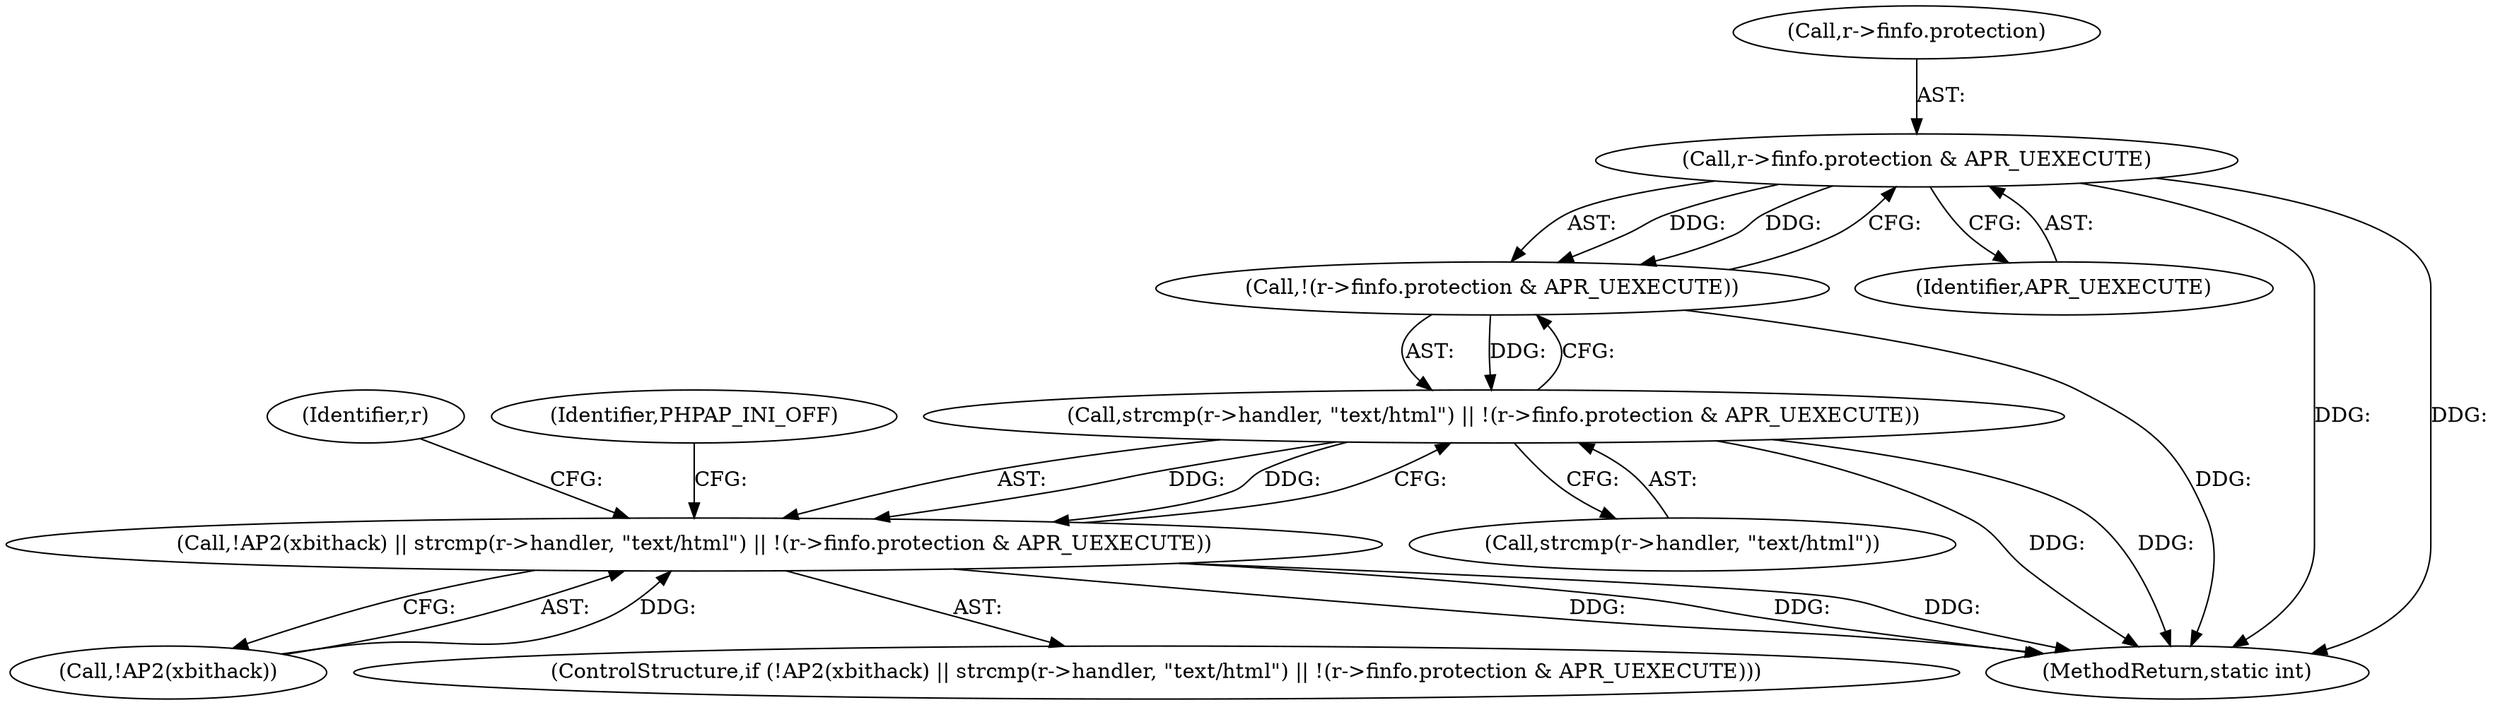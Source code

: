 digraph "0_php-src_23b057742e3cf199612fa8050ae86cae675e214e@pointer" {
"1000230" [label="(Call,r->finfo.protection & APR_UEXECUTE)"];
"1000229" [label="(Call,!(r->finfo.protection & APR_UEXECUTE))"];
"1000223" [label="(Call,strcmp(r->handler, \"text/html\") || !(r->finfo.protection & APR_UEXECUTE))"];
"1000219" [label="(Call,!AP2(xbithack) || strcmp(r->handler, \"text/html\") || !(r->finfo.protection & APR_UEXECUTE))"];
"1000229" [label="(Call,!(r->finfo.protection & APR_UEXECUTE))"];
"1000236" [label="(Identifier,APR_UEXECUTE)"];
"1000230" [label="(Call,r->finfo.protection & APR_UEXECUTE)"];
"1000224" [label="(Call,strcmp(r->handler, \"text/html\"))"];
"1000223" [label="(Call,strcmp(r->handler, \"text/html\") || !(r->finfo.protection & APR_UEXECUTE))"];
"1000220" [label="(Call,!AP2(xbithack))"];
"1000543" [label="(MethodReturn,static int)"];
"1000245" [label="(Identifier,r)"];
"1000219" [label="(Call,!AP2(xbithack) || strcmp(r->handler, \"text/html\") || !(r->finfo.protection & APR_UEXECUTE))"];
"1000218" [label="(ControlStructure,if (!AP2(xbithack) || strcmp(r->handler, \"text/html\") || !(r->finfo.protection & APR_UEXECUTE)))"];
"1000238" [label="(Identifier,PHPAP_INI_OFF)"];
"1000231" [label="(Call,r->finfo.protection)"];
"1000230" -> "1000229"  [label="AST: "];
"1000230" -> "1000236"  [label="CFG: "];
"1000231" -> "1000230"  [label="AST: "];
"1000236" -> "1000230"  [label="AST: "];
"1000229" -> "1000230"  [label="CFG: "];
"1000230" -> "1000543"  [label="DDG: "];
"1000230" -> "1000543"  [label="DDG: "];
"1000230" -> "1000229"  [label="DDG: "];
"1000230" -> "1000229"  [label="DDG: "];
"1000229" -> "1000223"  [label="AST: "];
"1000223" -> "1000229"  [label="CFG: "];
"1000229" -> "1000543"  [label="DDG: "];
"1000229" -> "1000223"  [label="DDG: "];
"1000223" -> "1000219"  [label="AST: "];
"1000223" -> "1000224"  [label="CFG: "];
"1000224" -> "1000223"  [label="AST: "];
"1000219" -> "1000223"  [label="CFG: "];
"1000223" -> "1000543"  [label="DDG: "];
"1000223" -> "1000543"  [label="DDG: "];
"1000223" -> "1000219"  [label="DDG: "];
"1000223" -> "1000219"  [label="DDG: "];
"1000219" -> "1000218"  [label="AST: "];
"1000219" -> "1000220"  [label="CFG: "];
"1000220" -> "1000219"  [label="AST: "];
"1000238" -> "1000219"  [label="CFG: "];
"1000245" -> "1000219"  [label="CFG: "];
"1000219" -> "1000543"  [label="DDG: "];
"1000219" -> "1000543"  [label="DDG: "];
"1000219" -> "1000543"  [label="DDG: "];
"1000220" -> "1000219"  [label="DDG: "];
}

